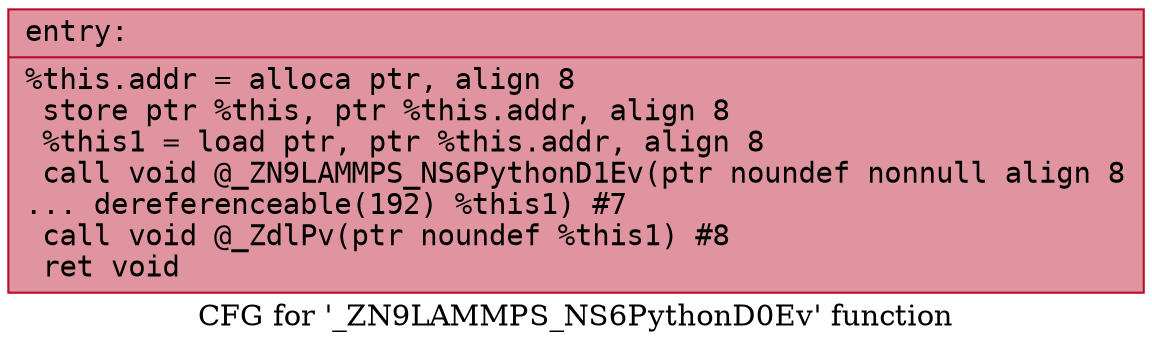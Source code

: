 digraph "CFG for '_ZN9LAMMPS_NS6PythonD0Ev' function" {
	label="CFG for '_ZN9LAMMPS_NS6PythonD0Ev' function";

	Node0x563696763880 [shape=record,color="#b70d28ff", style=filled, fillcolor="#b70d2870" fontname="Courier",label="{entry:\l|  %this.addr = alloca ptr, align 8\l  store ptr %this, ptr %this.addr, align 8\l  %this1 = load ptr, ptr %this.addr, align 8\l  call void @_ZN9LAMMPS_NS6PythonD1Ev(ptr noundef nonnull align 8\l... dereferenceable(192) %this1) #7\l  call void @_ZdlPv(ptr noundef %this1) #8\l  ret void\l}"];
}
